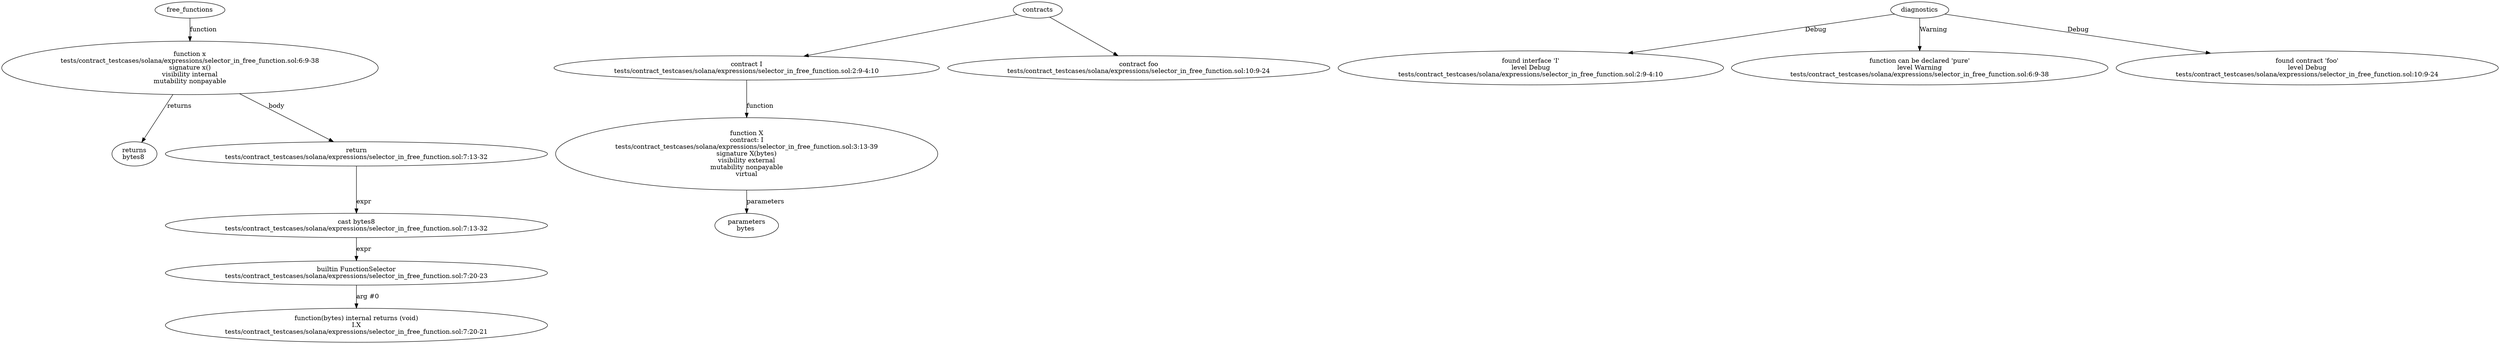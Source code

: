 strict digraph "tests/contract_testcases/solana/expressions/selector_in_free_function.sol" {
	x [label="function x\ntests/contract_testcases/solana/expressions/selector_in_free_function.sol:6:9-38\nsignature x()\nvisibility internal\nmutability nonpayable"]
	returns [label="returns\nbytes8 "]
	return [label="return\ntests/contract_testcases/solana/expressions/selector_in_free_function.sol:7:13-32"]
	cast [label="cast bytes8\ntests/contract_testcases/solana/expressions/selector_in_free_function.sol:7:13-32"]
	builtins [label="builtin FunctionSelector\ntests/contract_testcases/solana/expressions/selector_in_free_function.sol:7:20-23"]
	internal_function [label="function(bytes) internal returns (void)\nI.X\ntests/contract_testcases/solana/expressions/selector_in_free_function.sol:7:20-21"]
	contract [label="contract I\ntests/contract_testcases/solana/expressions/selector_in_free_function.sol:2:9-4:10"]
	X [label="function X\ncontract: I\ntests/contract_testcases/solana/expressions/selector_in_free_function.sol:3:13-39\nsignature X(bytes)\nvisibility external\nmutability nonpayable\nvirtual"]
	parameters [label="parameters\nbytes "]
	contract_11 [label="contract foo\ntests/contract_testcases/solana/expressions/selector_in_free_function.sol:10:9-24"]
	diagnostic [label="found interface 'I'\nlevel Debug\ntests/contract_testcases/solana/expressions/selector_in_free_function.sol:2:9-4:10"]
	diagnostic_14 [label="function can be declared 'pure'\nlevel Warning\ntests/contract_testcases/solana/expressions/selector_in_free_function.sol:6:9-38"]
	diagnostic_15 [label="found contract 'foo'\nlevel Debug\ntests/contract_testcases/solana/expressions/selector_in_free_function.sol:10:9-24"]
	free_functions -> x [label="function"]
	x -> returns [label="returns"]
	x -> return [label="body"]
	return -> cast [label="expr"]
	cast -> builtins [label="expr"]
	builtins -> internal_function [label="arg #0"]
	contracts -> contract
	contract -> X [label="function"]
	X -> parameters [label="parameters"]
	contracts -> contract_11
	diagnostics -> diagnostic [label="Debug"]
	diagnostics -> diagnostic_14 [label="Warning"]
	diagnostics -> diagnostic_15 [label="Debug"]
}
